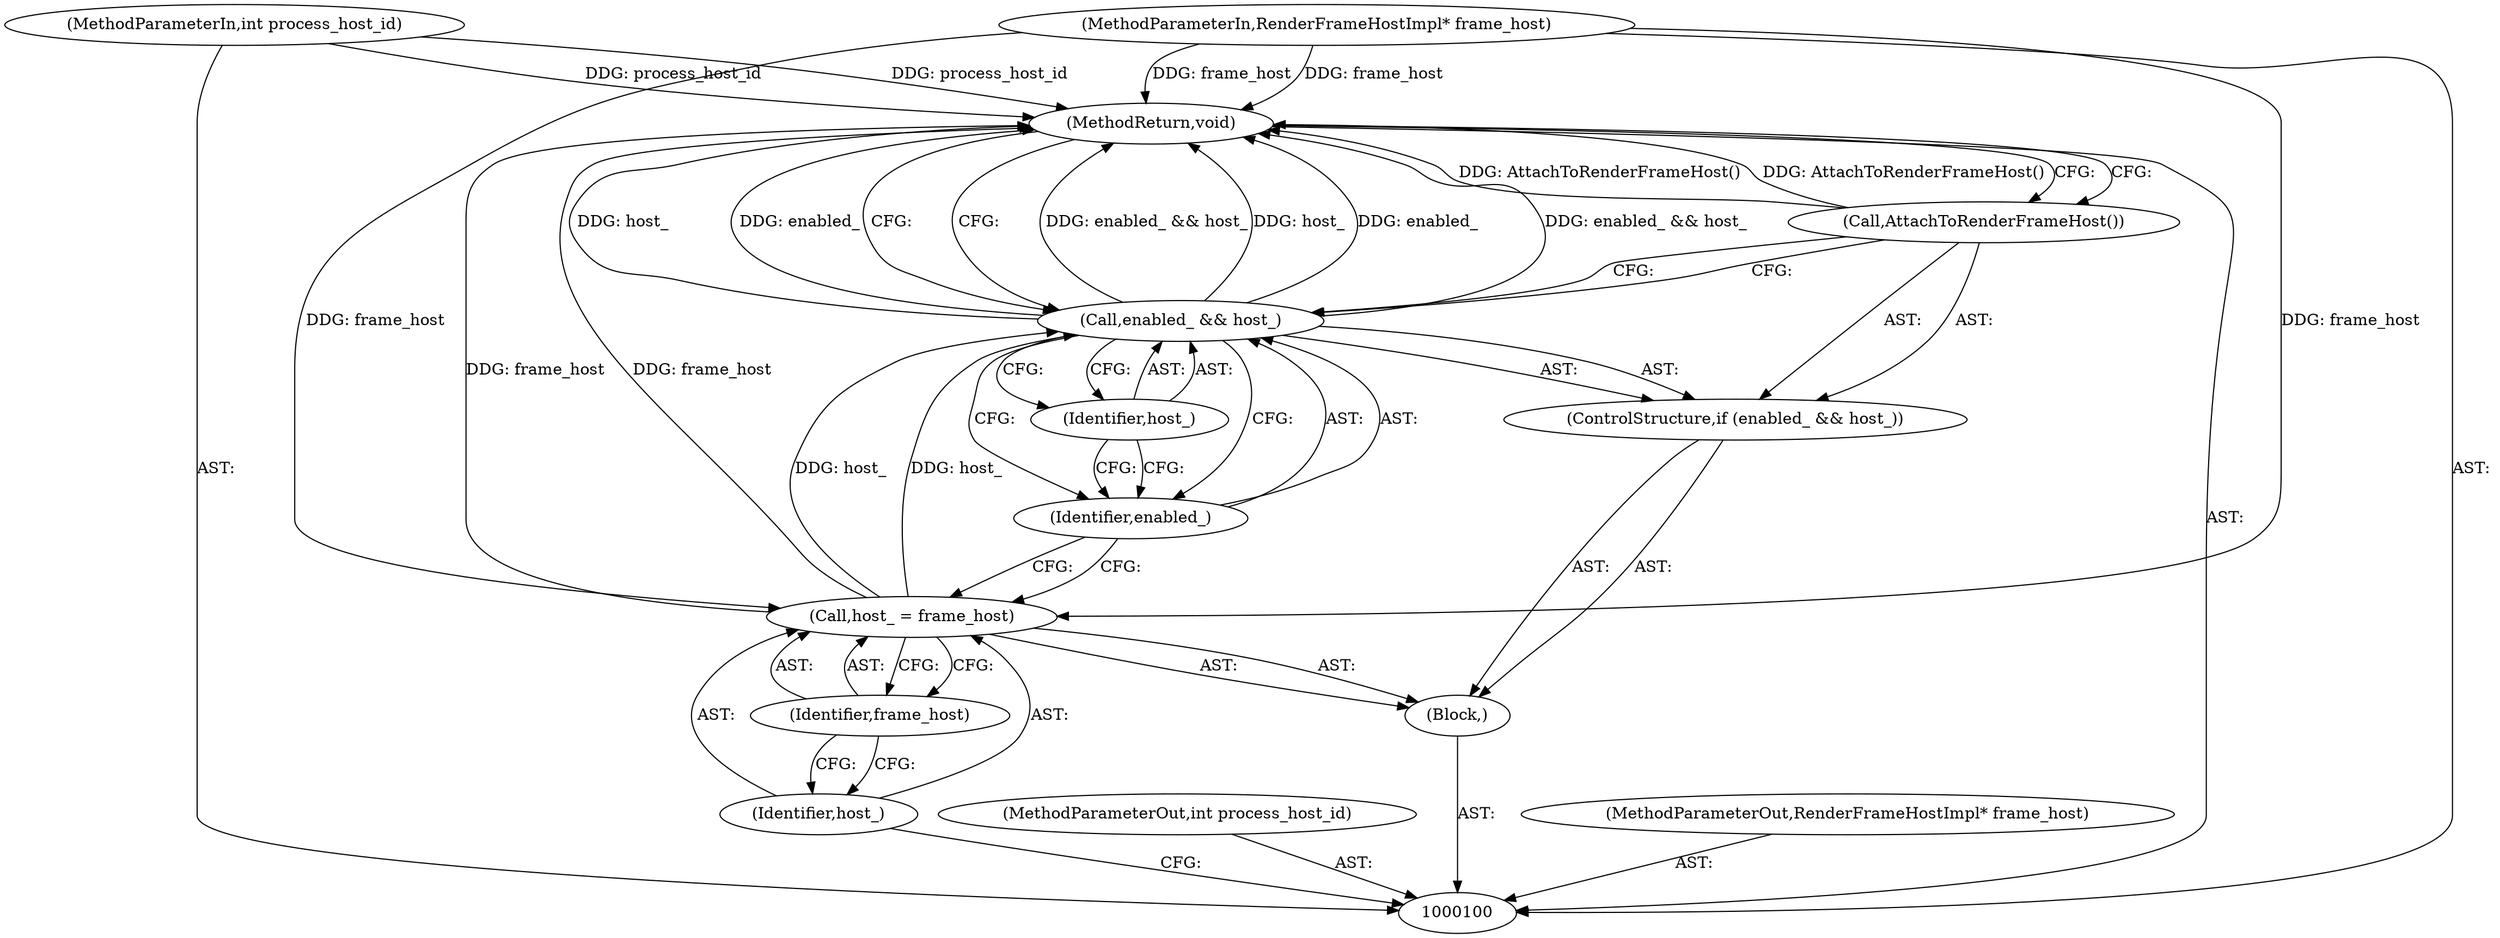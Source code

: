 digraph "0_Chrome_3c8e4852477d5b1e2da877808c998dc57db9460f_24" {
"1000112" [label="(MethodReturn,void)"];
"1000101" [label="(MethodParameterIn,int process_host_id)"];
"1000131" [label="(MethodParameterOut,int process_host_id)"];
"1000102" [label="(MethodParameterIn,RenderFrameHostImpl* frame_host)"];
"1000132" [label="(MethodParameterOut,RenderFrameHostImpl* frame_host)"];
"1000103" [label="(Block,)"];
"1000106" [label="(Identifier,frame_host)"];
"1000104" [label="(Call,host_ = frame_host)"];
"1000105" [label="(Identifier,host_)"];
"1000110" [label="(Identifier,host_)"];
"1000107" [label="(ControlStructure,if (enabled_ && host_))"];
"1000108" [label="(Call,enabled_ && host_)"];
"1000109" [label="(Identifier,enabled_)"];
"1000111" [label="(Call,AttachToRenderFrameHost())"];
"1000112" -> "1000100"  [label="AST: "];
"1000112" -> "1000111"  [label="CFG: "];
"1000112" -> "1000108"  [label="CFG: "];
"1000108" -> "1000112"  [label="DDG: enabled_ && host_"];
"1000108" -> "1000112"  [label="DDG: host_"];
"1000108" -> "1000112"  [label="DDG: enabled_"];
"1000102" -> "1000112"  [label="DDG: frame_host"];
"1000111" -> "1000112"  [label="DDG: AttachToRenderFrameHost()"];
"1000101" -> "1000112"  [label="DDG: process_host_id"];
"1000104" -> "1000112"  [label="DDG: frame_host"];
"1000101" -> "1000100"  [label="AST: "];
"1000101" -> "1000112"  [label="DDG: process_host_id"];
"1000131" -> "1000100"  [label="AST: "];
"1000102" -> "1000100"  [label="AST: "];
"1000102" -> "1000112"  [label="DDG: frame_host"];
"1000102" -> "1000104"  [label="DDG: frame_host"];
"1000132" -> "1000100"  [label="AST: "];
"1000103" -> "1000100"  [label="AST: "];
"1000104" -> "1000103"  [label="AST: "];
"1000107" -> "1000103"  [label="AST: "];
"1000106" -> "1000104"  [label="AST: "];
"1000106" -> "1000105"  [label="CFG: "];
"1000104" -> "1000106"  [label="CFG: "];
"1000104" -> "1000103"  [label="AST: "];
"1000104" -> "1000106"  [label="CFG: "];
"1000105" -> "1000104"  [label="AST: "];
"1000106" -> "1000104"  [label="AST: "];
"1000109" -> "1000104"  [label="CFG: "];
"1000104" -> "1000112"  [label="DDG: frame_host"];
"1000102" -> "1000104"  [label="DDG: frame_host"];
"1000104" -> "1000108"  [label="DDG: host_"];
"1000105" -> "1000104"  [label="AST: "];
"1000105" -> "1000100"  [label="CFG: "];
"1000106" -> "1000105"  [label="CFG: "];
"1000110" -> "1000108"  [label="AST: "];
"1000110" -> "1000109"  [label="CFG: "];
"1000108" -> "1000110"  [label="CFG: "];
"1000107" -> "1000103"  [label="AST: "];
"1000108" -> "1000107"  [label="AST: "];
"1000111" -> "1000107"  [label="AST: "];
"1000108" -> "1000107"  [label="AST: "];
"1000108" -> "1000109"  [label="CFG: "];
"1000108" -> "1000110"  [label="CFG: "];
"1000109" -> "1000108"  [label="AST: "];
"1000110" -> "1000108"  [label="AST: "];
"1000111" -> "1000108"  [label="CFG: "];
"1000112" -> "1000108"  [label="CFG: "];
"1000108" -> "1000112"  [label="DDG: enabled_ && host_"];
"1000108" -> "1000112"  [label="DDG: host_"];
"1000108" -> "1000112"  [label="DDG: enabled_"];
"1000104" -> "1000108"  [label="DDG: host_"];
"1000109" -> "1000108"  [label="AST: "];
"1000109" -> "1000104"  [label="CFG: "];
"1000110" -> "1000109"  [label="CFG: "];
"1000108" -> "1000109"  [label="CFG: "];
"1000111" -> "1000107"  [label="AST: "];
"1000111" -> "1000108"  [label="CFG: "];
"1000112" -> "1000111"  [label="CFG: "];
"1000111" -> "1000112"  [label="DDG: AttachToRenderFrameHost()"];
}
